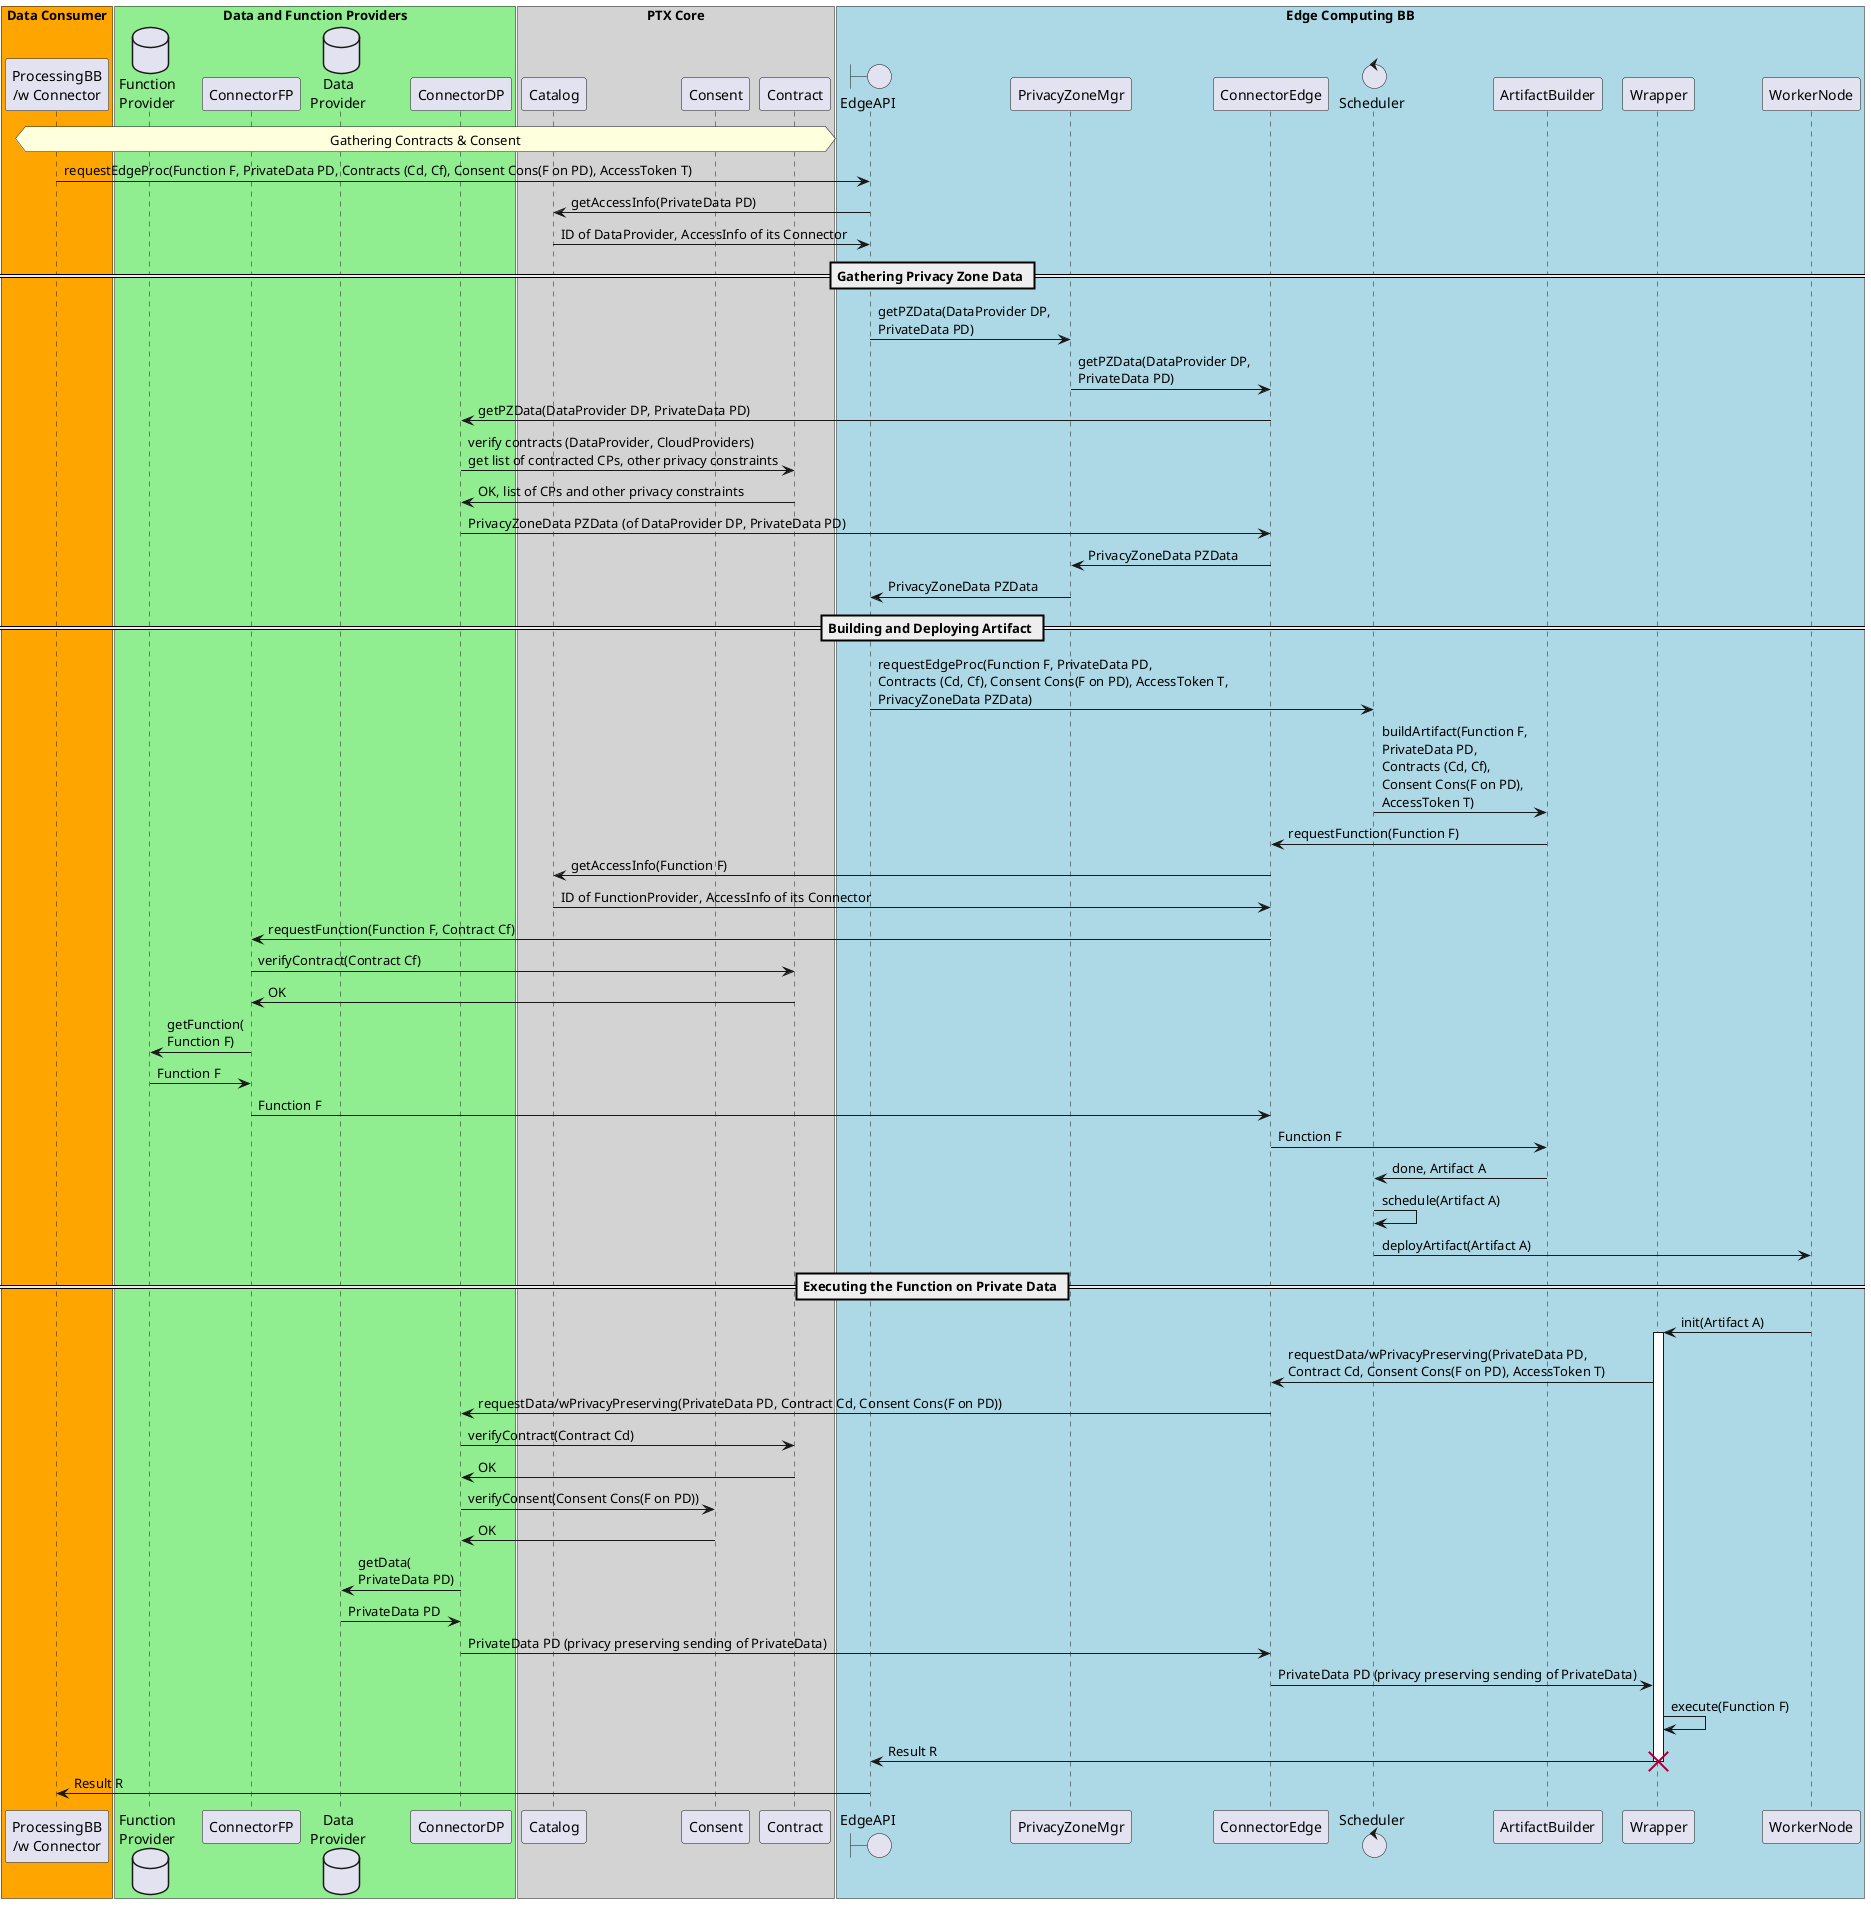 @startuml

box "Data Consumer" #Orange
    participant "ProcessingBB\n/w Connector" as ProcessingBB order 5
end box
box "Data and Function Providers" #LightGreen
    database "Function\nProvider" as FunctionProvider order 10
    participant ConnectorFP order 15
    database "Data\nProvider" as DataProvider order 20
    participant ConnectorDP order 25
end box
box "PTX Core" #LightGrey
    participant Catalog order 30
    participant Consent order 40
    participant Contract order 50
end box
box "Edge Computing BB" #LightBlue
    boundary EdgeAPI order 60
    participant PrivacyZoneMgr order 65
    participant ConnectorEdge order 70
    control Scheduler order 80
    participant ArtifactBuilder order 90
    participant Wrapper order 100
    participant WorkerNode order 110
end box

hnote over ProcessingBB, Contract: Gathering Contracts & Consent

ProcessingBB -> EdgeAPI : requestEdgeProc(Function F, PrivateData PD, Contracts (Cd, Cf), Consent Cons(F on PD), AccessToken T)
EdgeAPI -> Catalog : getAccessInfo(PrivateData PD)
Catalog -> EdgeAPI : ID of DataProvider, AccessInfo of its Connector

== Gathering Privacy Zone Data == 
EdgeAPI -> PrivacyZoneMgr : getPZData(DataProvider DP, \nPrivateData PD)
PrivacyZoneMgr -> ConnectorEdge : getPZData(DataProvider DP, \nPrivateData PD)
ConnectorEdge -> ConnectorDP : getPZData(DataProvider DP, PrivateData PD)
ConnectorDP -> Contract : verify contracts (DataProvider, CloudProviders)\nget list of contracted CPs, other privacy constraints
Contract -> ConnectorDP : OK, list of CPs and other privacy constraints
ConnectorDP -> ConnectorEdge : PrivacyZoneData PZData (of DataProvider DP, PrivateData PD)
ConnectorEdge -> PrivacyZoneMgr : PrivacyZoneData PZData
PrivacyZoneMgr -> EdgeAPI : PrivacyZoneData PZData

== Building and Deploying Artifact ==
EdgeAPI -> Scheduler : requestEdgeProc(Function F, PrivateData PD,\nContracts (Cd, Cf), Consent Cons(F on PD), AccessToken T, \nPrivacyZoneData PZData)
Scheduler -> ArtifactBuilder : buildArtifact(Function F, \nPrivateData PD, \nContracts (Cd, Cf), \nConsent Cons(F on PD), \nAccessToken T)
ArtifactBuilder -> ConnectorEdge : requestFunction(Function F)
ConnectorEdge -> Catalog : getAccessInfo(Function F)
Catalog -> ConnectorEdge : ID of FunctionProvider, AccessInfo of its Connector

ConnectorEdge -> ConnectorFP : requestFunction(Function F, Contract Cf)
ConnectorFP -> Contract : verifyContract(Contract Cf)
Contract -> ConnectorFP : OK
ConnectorFP -> FunctionProvider : getFunction(\nFunction F)
FunctionProvider -> ConnectorFP : Function F
ConnectorFP -> ConnectorEdge : Function F

ConnectorEdge -> ArtifactBuilder : Function F
ArtifactBuilder -> Scheduler : done, Artifact A
Scheduler -> Scheduler : schedule(Artifact A)
Scheduler -> WorkerNode : deployArtifact(Artifact A)

== Executing the Function on Private Data ==
WorkerNode -> Wrapper : init(Artifact A)
activate Wrapper
Wrapper -> ConnectorEdge : requestData/wPrivacyPreserving(PrivateData PD,\nContract Cd, Consent Cons(F on PD), AccessToken T)
ConnectorEdge -> ConnectorDP : requestData/wPrivacyPreserving(PrivateData PD, Contract Cd, Consent Cons(F on PD))

ConnectorDP -> Contract : verifyContract(Contract Cd)
Contract -> ConnectorDP : OK
ConnectorDP -> Consent : verifyConsent(Consent Cons(F on PD))
Consent -> ConnectorDP : OK
ConnectorDP -> DataProvider : getData(\nPrivateData PD)
DataProvider -> ConnectorDP : PrivateData PD

ConnectorDP -> ConnectorEdge : PrivateData PD (privacy preserving sending of PrivateData)
ConnectorEdge -> Wrapper : PrivateData PD (privacy preserving sending of PrivateData)
Wrapper -> Wrapper : execute(Function F)
Wrapper -> EdgeAPI : Result R
destroy Wrapper
EdgeAPI -> ProcessingBB : Result R

@enduml

